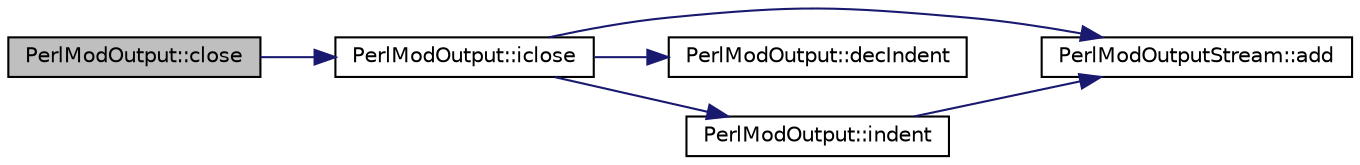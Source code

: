 digraph "PerlModOutput::close"
{
 // LATEX_PDF_SIZE
  edge [fontname="Helvetica",fontsize="10",labelfontname="Helvetica",labelfontsize="10"];
  node [fontname="Helvetica",fontsize="10",shape=record];
  rankdir="LR";
  Node1 [label="PerlModOutput::close",height=0.2,width=0.4,color="black", fillcolor="grey75", style="filled", fontcolor="black",tooltip=" "];
  Node1 -> Node2 [color="midnightblue",fontsize="10",style="solid"];
  Node2 [label="PerlModOutput::iclose",height=0.2,width=0.4,color="black", fillcolor="white", style="filled",URL="$classPerlModOutput.html#ac586a81a61a46b23f708aa2cf9f4e2e0",tooltip=" "];
  Node2 -> Node3 [color="midnightblue",fontsize="10",style="solid"];
  Node3 [label="PerlModOutputStream::add",height=0.2,width=0.4,color="black", fillcolor="white", style="filled",URL="$classPerlModOutputStream.html#a6970acf3298a0e408427b54d1b876cd5",tooltip=" "];
  Node2 -> Node4 [color="midnightblue",fontsize="10",style="solid"];
  Node4 [label="PerlModOutput::decIndent",height=0.2,width=0.4,color="black", fillcolor="white", style="filled",URL="$classPerlModOutput.html#a87ca2eea3d930eb4fe5f34363fb4483c",tooltip=" "];
  Node2 -> Node5 [color="midnightblue",fontsize="10",style="solid"];
  Node5 [label="PerlModOutput::indent",height=0.2,width=0.4,color="black", fillcolor="white", style="filled",URL="$classPerlModOutput.html#aec7f507f9f30c8f66a4d951bb14a1c37",tooltip=" "];
  Node5 -> Node3 [color="midnightblue",fontsize="10",style="solid"];
}
